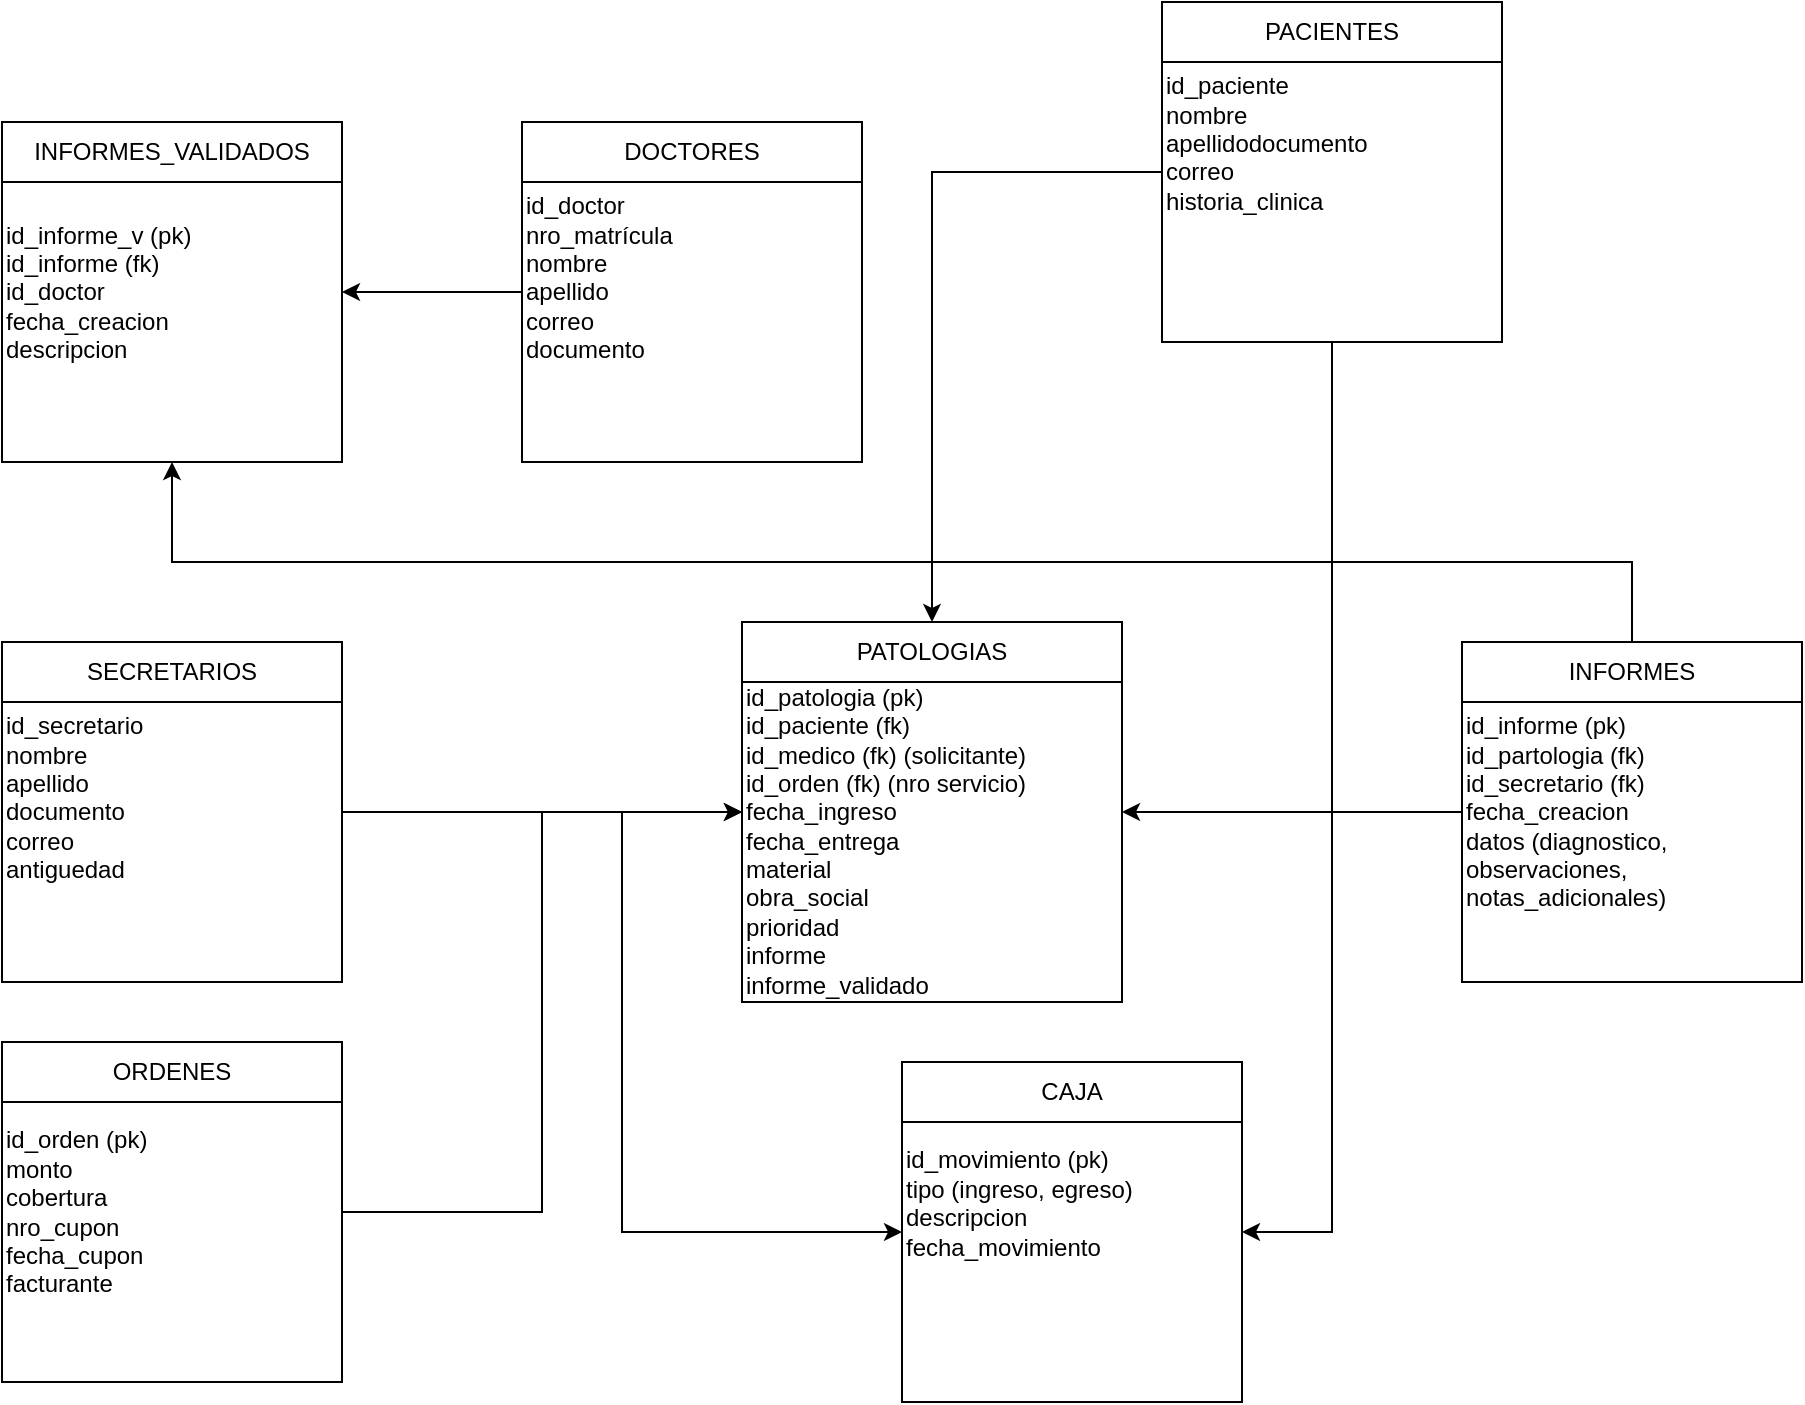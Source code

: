 <mxfile version="26.2.4">
  <diagram name="Page-1" id="f9woN919oMkSvHwLnTK2">
    <mxGraphModel dx="2495" dy="1851" grid="1" gridSize="10" guides="1" tooltips="1" connect="1" arrows="1" fold="1" page="1" pageScale="1" pageWidth="850" pageHeight="1100" math="0" shadow="0">
      <root>
        <mxCell id="0" />
        <mxCell id="1" parent="0" />
        <mxCell id="jzyrCezaXYslwBgBZA3t-1" value="&lt;div&gt;&lt;span style=&quot;background-color: transparent; color: light-dark(rgb(0, 0, 0), rgb(255, 255, 255));&quot;&gt;&lt;br&gt;&lt;/span&gt;&lt;/div&gt;&lt;div&gt;&lt;span style=&quot;background-color: transparent; color: light-dark(rgb(0, 0, 0), rgb(255, 255, 255));&quot;&gt;&lt;br&gt;&lt;/span&gt;&lt;/div&gt;&lt;div&gt;&lt;span style=&quot;background-color: transparent; color: light-dark(rgb(0, 0, 0), rgb(255, 255, 255));&quot;&gt;&lt;br&gt;&lt;/span&gt;&lt;/div&gt;&lt;div&gt;&lt;span style=&quot;background-color: transparent; color: light-dark(rgb(0, 0, 0), rgb(255, 255, 255));&quot;&gt;id_patologia (pk)&lt;/span&gt;&lt;/div&gt;&lt;div&gt;&lt;span style=&quot;background-color: transparent; color: light-dark(rgb(0, 0, 0), rgb(255, 255, 255));&quot;&gt;id_paciente (fk)&lt;/span&gt;&lt;/div&gt;&lt;div&gt;&lt;span style=&quot;background-color: transparent; color: light-dark(rgb(0, 0, 0), rgb(255, 255, 255));&quot;&gt;id_medico (fk) (solicitante)&lt;/span&gt;&lt;/div&gt;&lt;div&gt;&lt;span style=&quot;background-color: transparent; color: light-dark(rgb(0, 0, 0), rgb(255, 255, 255));&quot;&gt;id_orden (fk) (nro servicio)&lt;/span&gt;&lt;/div&gt;&lt;div&gt;&lt;span style=&quot;background-color: transparent; color: light-dark(rgb(0, 0, 0), rgb(255, 255, 255));&quot;&gt;fecha_ingreso&lt;/span&gt;&lt;/div&gt;&lt;div&gt;&lt;span style=&quot;background-color: transparent; color: light-dark(rgb(0, 0, 0), rgb(255, 255, 255));&quot;&gt;fecha_entrega&lt;/span&gt;&lt;/div&gt;&lt;div&gt;material&lt;/div&gt;&lt;div&gt;obra_social&lt;/div&gt;&lt;div&gt;prioridad&lt;/div&gt;&lt;div&gt;informe&lt;/div&gt;&lt;div&gt;informe_validado&lt;/div&gt;&lt;div&gt;&lt;br&gt;&lt;/div&gt;" style="whiteSpace=wrap;html=1;aspect=fixed;flipH=1;flipV=1;align=left;" parent="1" vertex="1">
          <mxGeometry x="240" y="30" width="190" height="190" as="geometry" />
        </mxCell>
        <mxCell id="jzyrCezaXYslwBgBZA3t-4" value="PATOLOGIAS" style="rounded=0;whiteSpace=wrap;html=1;" parent="1" vertex="1">
          <mxGeometry x="240" y="30" width="190" height="30" as="geometry" />
        </mxCell>
        <mxCell id="jzyrCezaXYslwBgBZA3t-5" value="&lt;div&gt;id_doctor&lt;/div&gt;nro_matrícula&lt;div&gt;nombre&lt;/div&gt;&lt;div&gt;apellido&lt;/div&gt;&lt;div&gt;correo&lt;/div&gt;&lt;div&gt;documento&lt;br&gt;&lt;div&gt;&lt;br&gt;&lt;/div&gt;&lt;/div&gt;" style="whiteSpace=wrap;html=1;aspect=fixed;flipH=1;flipV=1;align=left;" parent="1" vertex="1">
          <mxGeometry x="130" y="-220" width="170" height="170" as="geometry" />
        </mxCell>
        <mxCell id="uYpV2VOFGErfWM8a4zOd-9" value="" style="edgeStyle=orthogonalEdgeStyle;rounded=0;orthogonalLoop=1;jettySize=auto;html=1;exitX=0;exitY=0.5;exitDx=0;exitDy=0;" parent="1" source="jzyrCezaXYslwBgBZA3t-5" target="uYpV2VOFGErfWM8a4zOd-3" edge="1">
          <mxGeometry relative="1" as="geometry" />
        </mxCell>
        <mxCell id="jzyrCezaXYslwBgBZA3t-6" value="DOCTORES" style="rounded=0;whiteSpace=wrap;html=1;" parent="1" vertex="1">
          <mxGeometry x="130" y="-220" width="170" height="30" as="geometry" />
        </mxCell>
        <mxCell id="nVbOeIYVw6N5CsfIQIgf-7" style="edgeStyle=orthogonalEdgeStyle;rounded=0;orthogonalLoop=1;jettySize=auto;html=1;entryX=0;entryY=0.5;entryDx=0;entryDy=0;" edge="1" parent="1" source="jzyrCezaXYslwBgBZA3t-7" target="nVbOeIYVw6N5CsfIQIgf-3">
          <mxGeometry relative="1" as="geometry" />
        </mxCell>
        <mxCell id="jzyrCezaXYslwBgBZA3t-7" value="&lt;div&gt;&lt;div&gt;id_secretario&lt;/div&gt;&lt;/div&gt;&lt;div&gt;nombre&lt;/div&gt;&lt;div&gt;apellido&lt;/div&gt;&lt;div&gt;documento&lt;/div&gt;&lt;div&gt;correo&lt;/div&gt;&lt;div&gt;antiguedad&lt;/div&gt;&lt;div&gt;&lt;br&gt;&lt;/div&gt;" style="whiteSpace=wrap;html=1;aspect=fixed;flipH=1;flipV=1;align=left;" parent="1" vertex="1">
          <mxGeometry x="-130" y="40" width="170" height="170" as="geometry" />
        </mxCell>
        <mxCell id="uYpV2VOFGErfWM8a4zOd-6" value="" style="edgeStyle=orthogonalEdgeStyle;rounded=0;orthogonalLoop=1;jettySize=auto;html=1;" parent="1" source="jzyrCezaXYslwBgBZA3t-7" target="jzyrCezaXYslwBgBZA3t-1" edge="1">
          <mxGeometry relative="1" as="geometry" />
        </mxCell>
        <mxCell id="jzyrCezaXYslwBgBZA3t-8" value="SECRETARIOS" style="rounded=0;whiteSpace=wrap;html=1;" parent="1" vertex="1">
          <mxGeometry x="-130" y="40" width="170" height="30" as="geometry" />
        </mxCell>
        <mxCell id="uYpV2VOFGErfWM8a4zOd-10" style="edgeStyle=orthogonalEdgeStyle;rounded=0;orthogonalLoop=1;jettySize=auto;html=1;entryX=0.5;entryY=0;entryDx=0;entryDy=0;" parent="1" source="jzyrCezaXYslwBgBZA3t-9" target="jzyrCezaXYslwBgBZA3t-1" edge="1">
          <mxGeometry relative="1" as="geometry" />
        </mxCell>
        <mxCell id="jzyrCezaXYslwBgBZA3t-9" value="&lt;div&gt;id_paciente&lt;/div&gt;&lt;div&gt;nombre&lt;/div&gt;&lt;div&gt;apellidodocumento&lt;/div&gt;&lt;div&gt;correo&lt;/div&gt;&lt;div&gt;historia_clinica&lt;/div&gt;&lt;div&gt;&lt;br&gt;&lt;div&gt;&lt;br&gt;&lt;/div&gt;&lt;/div&gt;" style="whiteSpace=wrap;html=1;aspect=fixed;flipH=1;flipV=1;align=left;" parent="1" vertex="1">
          <mxGeometry x="450" y="-280" width="170" height="170" as="geometry" />
        </mxCell>
        <mxCell id="nVbOeIYVw6N5CsfIQIgf-5" style="edgeStyle=orthogonalEdgeStyle;rounded=0;orthogonalLoop=1;jettySize=auto;html=1;entryX=1;entryY=0.5;entryDx=0;entryDy=0;exitX=0.5;exitY=1;exitDx=0;exitDy=0;" edge="1" parent="1" source="jzyrCezaXYslwBgBZA3t-9" target="nVbOeIYVw6N5CsfIQIgf-3">
          <mxGeometry relative="1" as="geometry" />
        </mxCell>
        <mxCell id="jzyrCezaXYslwBgBZA3t-10" value="PACIENTES" style="rounded=0;whiteSpace=wrap;html=1;" parent="1" vertex="1">
          <mxGeometry x="450" y="-280" width="170" height="30" as="geometry" />
        </mxCell>
        <mxCell id="uYpV2VOFGErfWM8a4zOd-7" value="" style="edgeStyle=orthogonalEdgeStyle;rounded=0;orthogonalLoop=1;jettySize=auto;html=1;" parent="1" source="uYpV2VOFGErfWM8a4zOd-1" target="jzyrCezaXYslwBgBZA3t-1" edge="1">
          <mxGeometry relative="1" as="geometry" />
        </mxCell>
        <mxCell id="uYpV2VOFGErfWM8a4zOd-1" value="&lt;div&gt;&lt;span style=&quot;background-color: transparent; color: light-dark(rgb(0, 0, 0), rgb(255, 255, 255));&quot;&gt;id_informe (pk)&lt;/span&gt;&lt;/div&gt;&lt;div&gt;&lt;span style=&quot;background-color: transparent; color: light-dark(rgb(0, 0, 0), rgb(255, 255, 255));&quot;&gt;id_partologia (fk)&lt;/span&gt;&lt;/div&gt;&lt;div&gt;&lt;span style=&quot;background-color: transparent; color: light-dark(rgb(0, 0, 0), rgb(255, 255, 255));&quot;&gt;id_secretario (fk)&lt;/span&gt;&lt;/div&gt;&lt;div&gt;&lt;span style=&quot;background-color: transparent; color: light-dark(rgb(0, 0, 0), rgb(255, 255, 255));&quot;&gt;fecha_creacion&lt;/span&gt;&lt;/div&gt;&lt;div&gt;datos (diagnostico, observaciones, notas_adicionales)&lt;/div&gt;" style="whiteSpace=wrap;html=1;aspect=fixed;flipH=1;flipV=1;align=left;" parent="1" vertex="1">
          <mxGeometry x="600" y="40" width="170" height="170" as="geometry" />
        </mxCell>
        <mxCell id="nVbOeIYVw6N5CsfIQIgf-6" style="edgeStyle=orthogonalEdgeStyle;rounded=0;orthogonalLoop=1;jettySize=auto;html=1;entryX=0.5;entryY=1;entryDx=0;entryDy=0;exitX=0.5;exitY=0;exitDx=0;exitDy=0;" edge="1" parent="1" source="uYpV2VOFGErfWM8a4zOd-1" target="uYpV2VOFGErfWM8a4zOd-3">
          <mxGeometry relative="1" as="geometry">
            <Array as="points">
              <mxPoint x="685" y="50" />
              <mxPoint x="685" />
              <mxPoint x="-45" />
            </Array>
          </mxGeometry>
        </mxCell>
        <mxCell id="uYpV2VOFGErfWM8a4zOd-2" value="INFORMES" style="rounded=0;whiteSpace=wrap;html=1;" parent="1" vertex="1">
          <mxGeometry x="600" y="40" width="170" height="30" as="geometry" />
        </mxCell>
        <mxCell id="uYpV2VOFGErfWM8a4zOd-3" value="&lt;div&gt;&lt;span style=&quot;background-color: transparent; color: light-dark(rgb(0, 0, 0), rgb(255, 255, 255));&quot;&gt;id_informe_v (pk)&lt;/span&gt;&lt;/div&gt;&lt;div&gt;&lt;span style=&quot;background-color: transparent; color: light-dark(rgb(0, 0, 0), rgb(255, 255, 255));&quot;&gt;id_informe (fk)&lt;/span&gt;&lt;/div&gt;&lt;div&gt;id_doctor&lt;/div&gt;&lt;div&gt;&lt;span style=&quot;background-color: transparent; color: light-dark(rgb(0, 0, 0), rgb(255, 255, 255));&quot;&gt;fecha_creacion&lt;/span&gt;&lt;/div&gt;&lt;div&gt;descripcion&lt;/div&gt;" style="whiteSpace=wrap;html=1;aspect=fixed;flipH=1;flipV=1;align=left;" parent="1" vertex="1">
          <mxGeometry x="-130" y="-220" width="170" height="170" as="geometry" />
        </mxCell>
        <mxCell id="uYpV2VOFGErfWM8a4zOd-4" value="INFORMES_VALIDADOS" style="rounded=0;whiteSpace=wrap;html=1;" parent="1" vertex="1">
          <mxGeometry x="-130" y="-220" width="170" height="30" as="geometry" />
        </mxCell>
        <mxCell id="nVbOeIYVw6N5CsfIQIgf-3" value="&lt;div&gt;id_movimiento (pk)&lt;/div&gt;&lt;div&gt;tipo (ingreso, egreso)&lt;/div&gt;&lt;div&gt;descripcion&lt;/div&gt;&lt;div&gt;fecha_movimiento&lt;/div&gt;&lt;div&gt;&lt;br&gt;&lt;div&gt;&lt;br&gt;&lt;/div&gt;&lt;/div&gt;" style="whiteSpace=wrap;html=1;aspect=fixed;flipH=1;flipV=1;align=left;" vertex="1" parent="1">
          <mxGeometry x="320" y="250" width="170" height="170" as="geometry" />
        </mxCell>
        <mxCell id="nVbOeIYVw6N5CsfIQIgf-4" value="CAJA" style="rounded=0;whiteSpace=wrap;html=1;" vertex="1" parent="1">
          <mxGeometry x="320" y="250" width="170" height="30" as="geometry" />
        </mxCell>
        <mxCell id="nVbOeIYVw6N5CsfIQIgf-10" style="edgeStyle=orthogonalEdgeStyle;rounded=0;orthogonalLoop=1;jettySize=auto;html=1;entryX=0;entryY=0.5;entryDx=0;entryDy=0;" edge="1" parent="1" source="nVbOeIYVw6N5CsfIQIgf-8" target="jzyrCezaXYslwBgBZA3t-1">
          <mxGeometry relative="1" as="geometry" />
        </mxCell>
        <mxCell id="nVbOeIYVw6N5CsfIQIgf-8" value="&lt;div&gt;&lt;div&gt;id_orden (pk)&lt;/div&gt;&lt;/div&gt;&lt;div&gt;monto&lt;/div&gt;&lt;div&gt;cobertura&lt;/div&gt;&lt;div&gt;nro_cupon&lt;/div&gt;&lt;div&gt;fecha_cupon&lt;/div&gt;&lt;div&gt;facturante&lt;/div&gt;" style="whiteSpace=wrap;html=1;aspect=fixed;flipH=1;flipV=1;align=left;" vertex="1" parent="1">
          <mxGeometry x="-130" y="240" width="170" height="170" as="geometry" />
        </mxCell>
        <mxCell id="nVbOeIYVw6N5CsfIQIgf-9" value="ORDENES" style="rounded=0;whiteSpace=wrap;html=1;" vertex="1" parent="1">
          <mxGeometry x="-130" y="240" width="170" height="30" as="geometry" />
        </mxCell>
      </root>
    </mxGraphModel>
  </diagram>
</mxfile>
